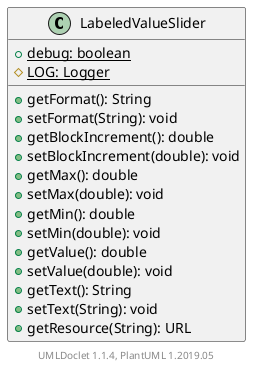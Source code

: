 @startuml

    class LabeledValueSlider [[LabeledValueSlider.html]] {
        {static} +debug: boolean
        {static} #LOG: Logger
        +getFormat(): String
        +setFormat(String): void
        +getBlockIncrement(): double
        +setBlockIncrement(double): void
        +getMax(): double
        +setMax(double): void
        +getMin(): double
        +setMin(double): void
        +getValue(): double
        +setValue(double): void
        +getText(): String
        +setText(String): void
        +getResource(String): URL
    }


    center footer UMLDoclet 1.1.4, PlantUML 1.2019.05
@enduml
